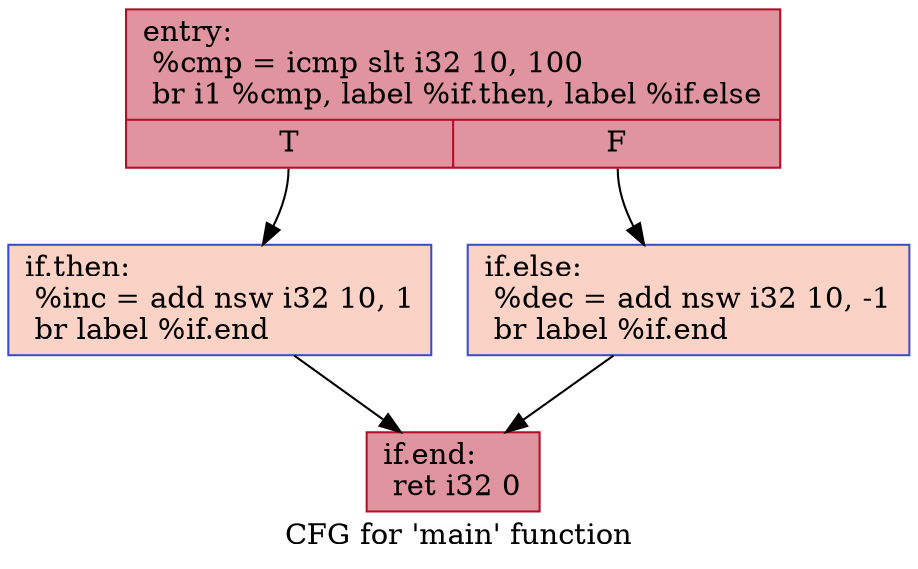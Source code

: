 digraph "CFG for 'main' function" {
	label="CFG for 'main' function";

	Node0x5586d8d80030 [shape=record,color="#b70d28ff", style=filled, fillcolor="#b70d2870",label="{entry:\l  %cmp = icmp slt i32 10, 100\l  br i1 %cmp, label %if.then, label %if.else\l|{<s0>T|<s1>F}}"];
	Node0x5586d8d80030:s0 -> Node0x5586d8d81040;
	Node0x5586d8d80030:s1 -> Node0x5586d8d810b0;
	Node0x5586d8d81040 [shape=record,color="#3d50c3ff", style=filled, fillcolor="#f59c7d70",label="{if.then:                                          \l  %inc = add nsw i32 10, 1\l  br label %if.end\l}"];
	Node0x5586d8d81040 -> Node0x5586d8d812c0;
	Node0x5586d8d810b0 [shape=record,color="#3d50c3ff", style=filled, fillcolor="#f59c7d70",label="{if.else:                                          \l  %dec = add nsw i32 10, -1\l  br label %if.end\l}"];
	Node0x5586d8d810b0 -> Node0x5586d8d812c0;
	Node0x5586d8d812c0 [shape=record,color="#b70d28ff", style=filled, fillcolor="#b70d2870",label="{if.end:                                           \l  ret i32 0\l}"];
}
